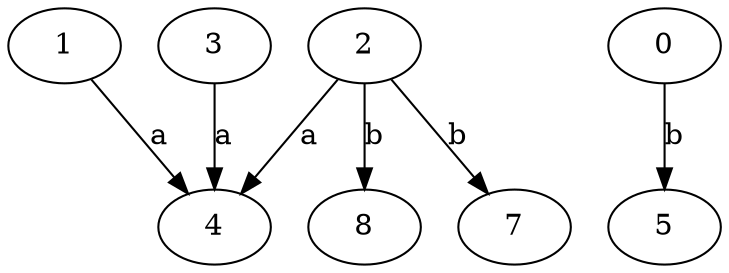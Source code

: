 strict digraph  {
4;
5;
0;
7;
1;
8;
2;
3;
0 -> 5  [label=b];
1 -> 4  [label=a];
2 -> 4  [label=a];
2 -> 7  [label=b];
2 -> 8  [label=b];
3 -> 4  [label=a];
}
